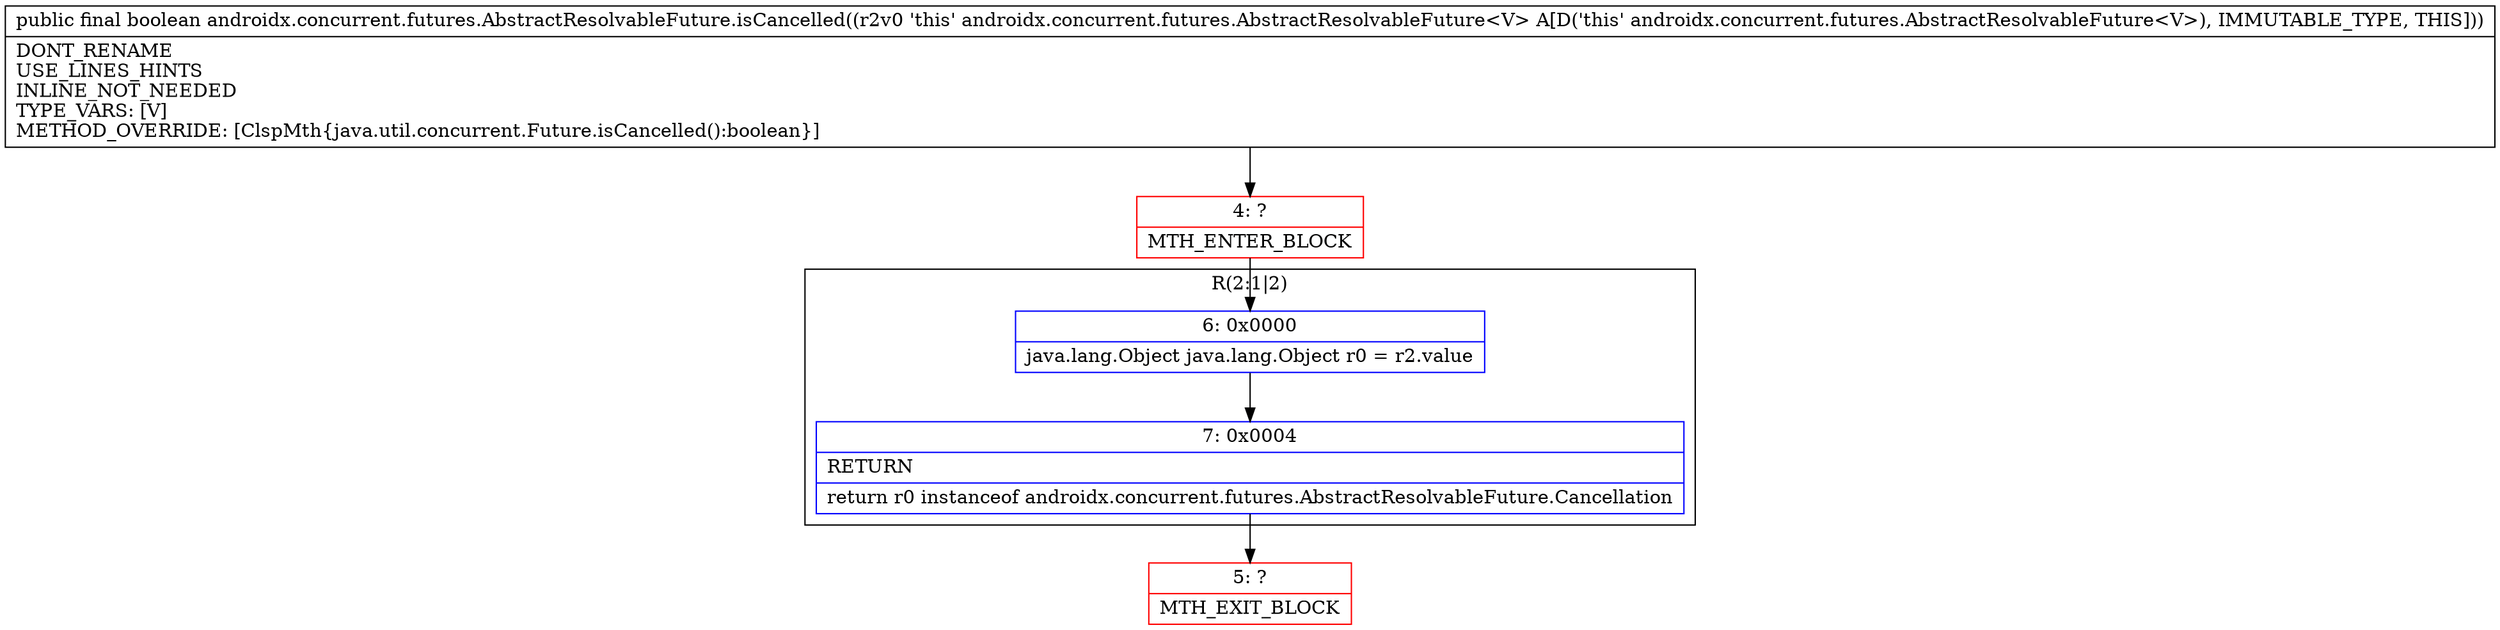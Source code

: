 digraph "CFG forandroidx.concurrent.futures.AbstractResolvableFuture.isCancelled()Z" {
subgraph cluster_Region_1515832190 {
label = "R(2:1|2)";
node [shape=record,color=blue];
Node_6 [shape=record,label="{6\:\ 0x0000|java.lang.Object java.lang.Object r0 = r2.value\l}"];
Node_7 [shape=record,label="{7\:\ 0x0004|RETURN\l|return r0 instanceof androidx.concurrent.futures.AbstractResolvableFuture.Cancellation\l}"];
}
Node_4 [shape=record,color=red,label="{4\:\ ?|MTH_ENTER_BLOCK\l}"];
Node_5 [shape=record,color=red,label="{5\:\ ?|MTH_EXIT_BLOCK\l}"];
MethodNode[shape=record,label="{public final boolean androidx.concurrent.futures.AbstractResolvableFuture.isCancelled((r2v0 'this' androidx.concurrent.futures.AbstractResolvableFuture\<V\> A[D('this' androidx.concurrent.futures.AbstractResolvableFuture\<V\>), IMMUTABLE_TYPE, THIS]))  | DONT_RENAME\lUSE_LINES_HINTS\lINLINE_NOT_NEEDED\lTYPE_VARS: [V]\lMETHOD_OVERRIDE: [ClspMth\{java.util.concurrent.Future.isCancelled():boolean\}]\l}"];
MethodNode -> Node_4;Node_6 -> Node_7;
Node_7 -> Node_5;
Node_4 -> Node_6;
}

